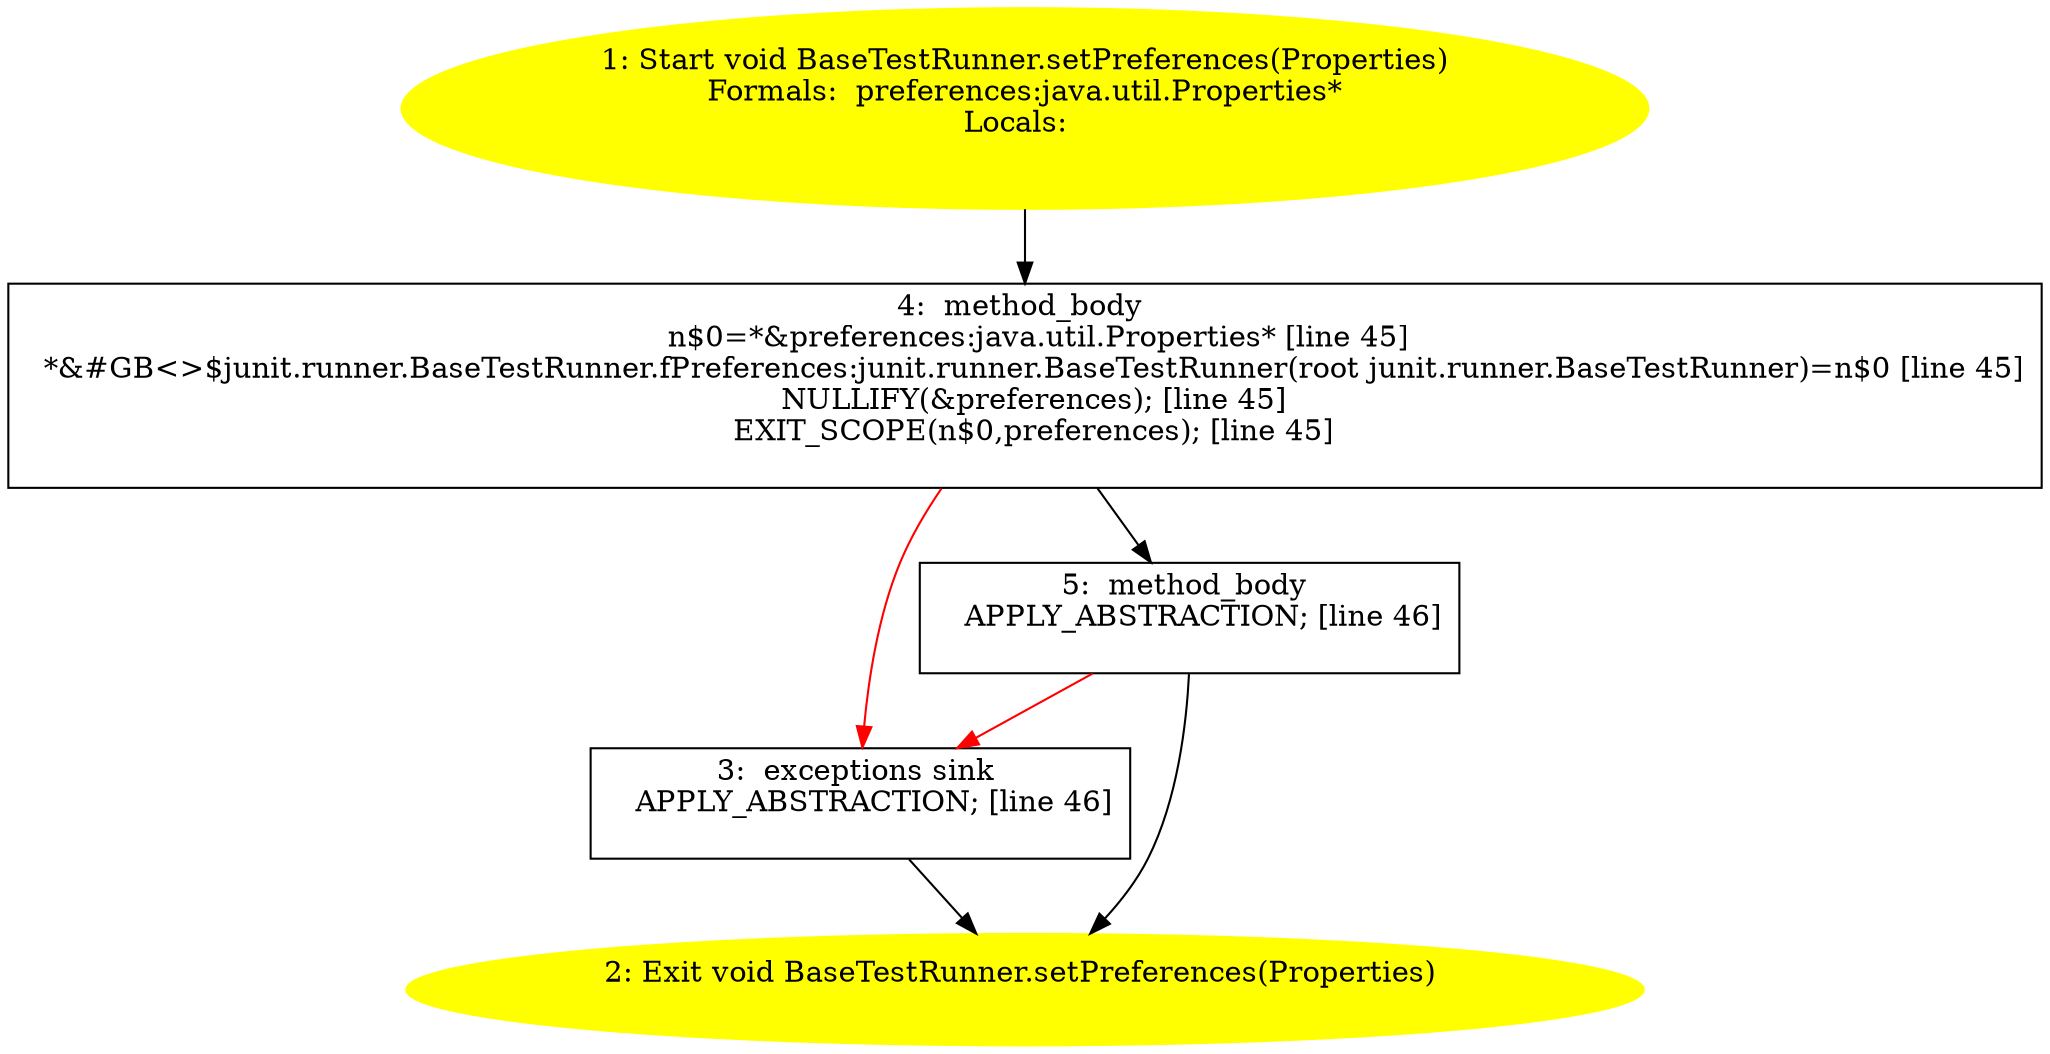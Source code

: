 /* @generated */
digraph cfg {
"junit.runner.BaseTestRunner.setPreferences(java.util.Properties):void.3cd437e0c7b07d9c9a9ba4bd508f0849_1" [label="1: Start void BaseTestRunner.setPreferences(Properties)\nFormals:  preferences:java.util.Properties*\nLocals:  \n  " color=yellow style=filled]
	

	 "junit.runner.BaseTestRunner.setPreferences(java.util.Properties):void.3cd437e0c7b07d9c9a9ba4bd508f0849_1" -> "junit.runner.BaseTestRunner.setPreferences(java.util.Properties):void.3cd437e0c7b07d9c9a9ba4bd508f0849_4" ;
"junit.runner.BaseTestRunner.setPreferences(java.util.Properties):void.3cd437e0c7b07d9c9a9ba4bd508f0849_2" [label="2: Exit void BaseTestRunner.setPreferences(Properties) \n  " color=yellow style=filled]
	

"junit.runner.BaseTestRunner.setPreferences(java.util.Properties):void.3cd437e0c7b07d9c9a9ba4bd508f0849_3" [label="3:  exceptions sink \n   APPLY_ABSTRACTION; [line 46]\n " shape="box"]
	

	 "junit.runner.BaseTestRunner.setPreferences(java.util.Properties):void.3cd437e0c7b07d9c9a9ba4bd508f0849_3" -> "junit.runner.BaseTestRunner.setPreferences(java.util.Properties):void.3cd437e0c7b07d9c9a9ba4bd508f0849_2" ;
"junit.runner.BaseTestRunner.setPreferences(java.util.Properties):void.3cd437e0c7b07d9c9a9ba4bd508f0849_4" [label="4:  method_body \n   n$0=*&preferences:java.util.Properties* [line 45]\n  *&#GB<>$junit.runner.BaseTestRunner.fPreferences:junit.runner.BaseTestRunner(root junit.runner.BaseTestRunner)=n$0 [line 45]\n  NULLIFY(&preferences); [line 45]\n  EXIT_SCOPE(n$0,preferences); [line 45]\n " shape="box"]
	

	 "junit.runner.BaseTestRunner.setPreferences(java.util.Properties):void.3cd437e0c7b07d9c9a9ba4bd508f0849_4" -> "junit.runner.BaseTestRunner.setPreferences(java.util.Properties):void.3cd437e0c7b07d9c9a9ba4bd508f0849_5" ;
	 "junit.runner.BaseTestRunner.setPreferences(java.util.Properties):void.3cd437e0c7b07d9c9a9ba4bd508f0849_4" -> "junit.runner.BaseTestRunner.setPreferences(java.util.Properties):void.3cd437e0c7b07d9c9a9ba4bd508f0849_3" [color="red" ];
"junit.runner.BaseTestRunner.setPreferences(java.util.Properties):void.3cd437e0c7b07d9c9a9ba4bd508f0849_5" [label="5:  method_body \n   APPLY_ABSTRACTION; [line 46]\n " shape="box"]
	

	 "junit.runner.BaseTestRunner.setPreferences(java.util.Properties):void.3cd437e0c7b07d9c9a9ba4bd508f0849_5" -> "junit.runner.BaseTestRunner.setPreferences(java.util.Properties):void.3cd437e0c7b07d9c9a9ba4bd508f0849_2" ;
	 "junit.runner.BaseTestRunner.setPreferences(java.util.Properties):void.3cd437e0c7b07d9c9a9ba4bd508f0849_5" -> "junit.runner.BaseTestRunner.setPreferences(java.util.Properties):void.3cd437e0c7b07d9c9a9ba4bd508f0849_3" [color="red" ];
}
